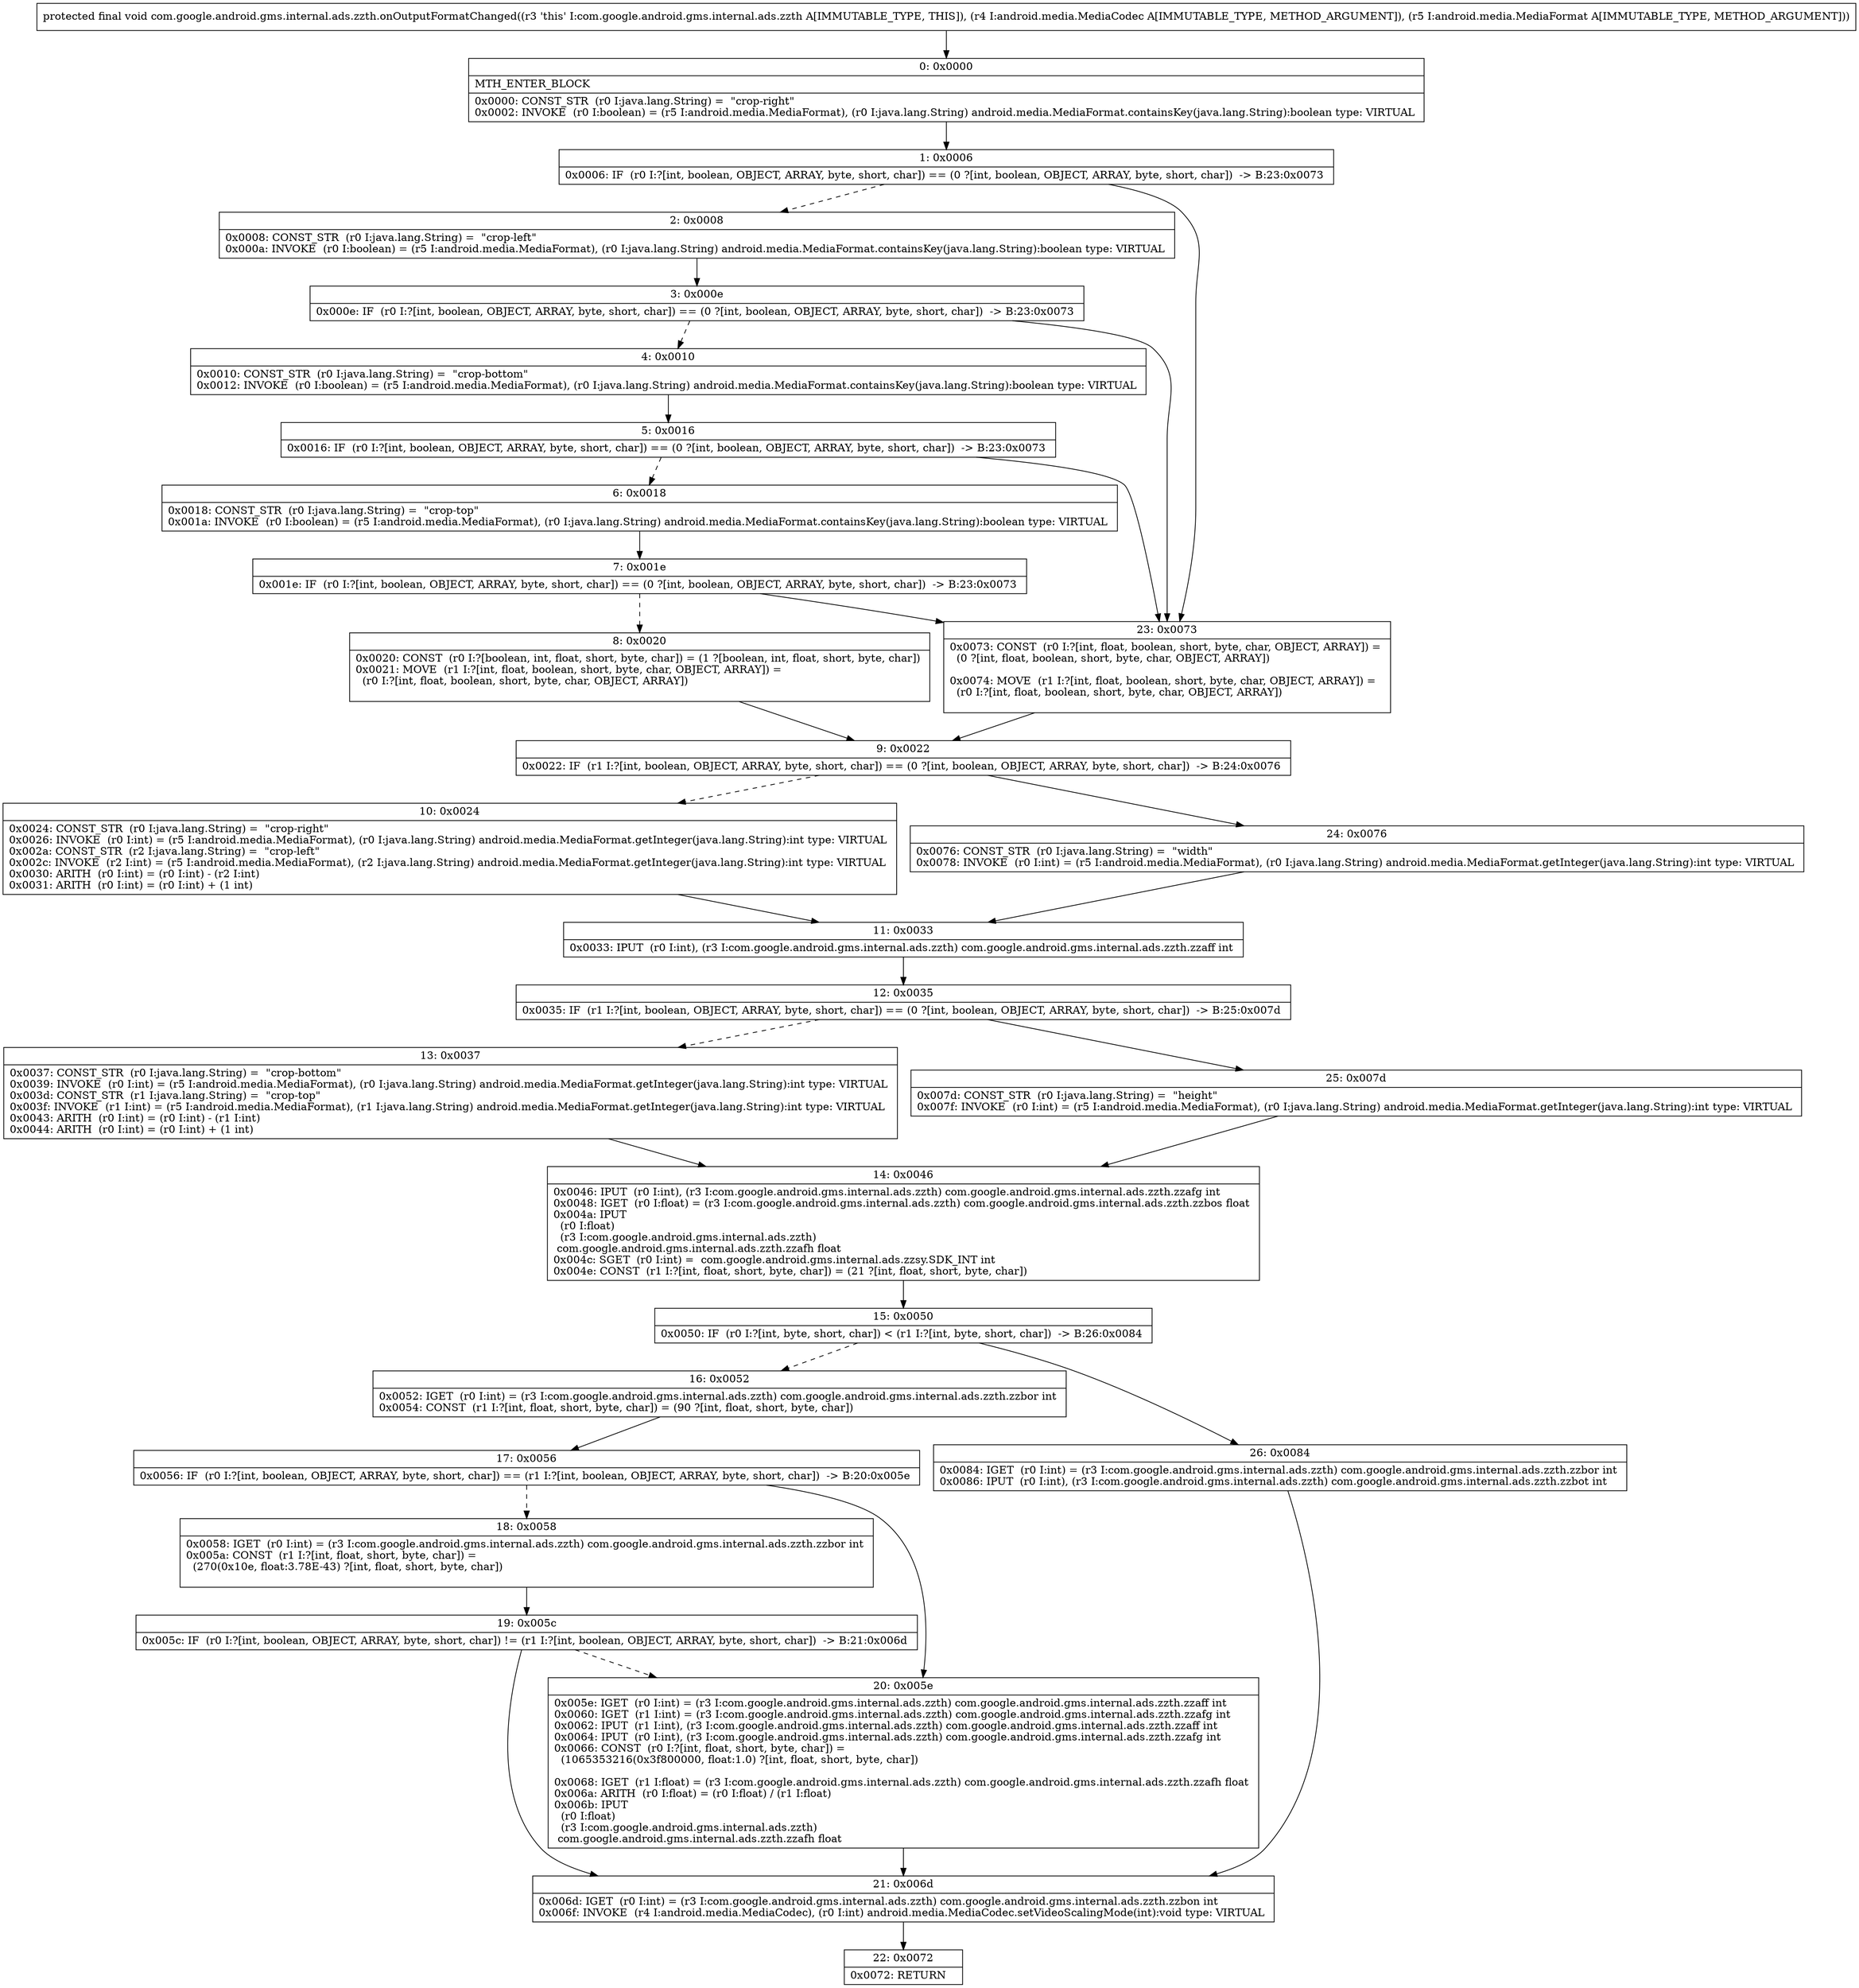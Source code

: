 digraph "CFG forcom.google.android.gms.internal.ads.zzth.onOutputFormatChanged(Landroid\/media\/MediaCodec;Landroid\/media\/MediaFormat;)V" {
Node_0 [shape=record,label="{0\:\ 0x0000|MTH_ENTER_BLOCK\l|0x0000: CONST_STR  (r0 I:java.lang.String) =  \"crop\-right\" \l0x0002: INVOKE  (r0 I:boolean) = (r5 I:android.media.MediaFormat), (r0 I:java.lang.String) android.media.MediaFormat.containsKey(java.lang.String):boolean type: VIRTUAL \l}"];
Node_1 [shape=record,label="{1\:\ 0x0006|0x0006: IF  (r0 I:?[int, boolean, OBJECT, ARRAY, byte, short, char]) == (0 ?[int, boolean, OBJECT, ARRAY, byte, short, char])  \-\> B:23:0x0073 \l}"];
Node_2 [shape=record,label="{2\:\ 0x0008|0x0008: CONST_STR  (r0 I:java.lang.String) =  \"crop\-left\" \l0x000a: INVOKE  (r0 I:boolean) = (r5 I:android.media.MediaFormat), (r0 I:java.lang.String) android.media.MediaFormat.containsKey(java.lang.String):boolean type: VIRTUAL \l}"];
Node_3 [shape=record,label="{3\:\ 0x000e|0x000e: IF  (r0 I:?[int, boolean, OBJECT, ARRAY, byte, short, char]) == (0 ?[int, boolean, OBJECT, ARRAY, byte, short, char])  \-\> B:23:0x0073 \l}"];
Node_4 [shape=record,label="{4\:\ 0x0010|0x0010: CONST_STR  (r0 I:java.lang.String) =  \"crop\-bottom\" \l0x0012: INVOKE  (r0 I:boolean) = (r5 I:android.media.MediaFormat), (r0 I:java.lang.String) android.media.MediaFormat.containsKey(java.lang.String):boolean type: VIRTUAL \l}"];
Node_5 [shape=record,label="{5\:\ 0x0016|0x0016: IF  (r0 I:?[int, boolean, OBJECT, ARRAY, byte, short, char]) == (0 ?[int, boolean, OBJECT, ARRAY, byte, short, char])  \-\> B:23:0x0073 \l}"];
Node_6 [shape=record,label="{6\:\ 0x0018|0x0018: CONST_STR  (r0 I:java.lang.String) =  \"crop\-top\" \l0x001a: INVOKE  (r0 I:boolean) = (r5 I:android.media.MediaFormat), (r0 I:java.lang.String) android.media.MediaFormat.containsKey(java.lang.String):boolean type: VIRTUAL \l}"];
Node_7 [shape=record,label="{7\:\ 0x001e|0x001e: IF  (r0 I:?[int, boolean, OBJECT, ARRAY, byte, short, char]) == (0 ?[int, boolean, OBJECT, ARRAY, byte, short, char])  \-\> B:23:0x0073 \l}"];
Node_8 [shape=record,label="{8\:\ 0x0020|0x0020: CONST  (r0 I:?[boolean, int, float, short, byte, char]) = (1 ?[boolean, int, float, short, byte, char]) \l0x0021: MOVE  (r1 I:?[int, float, boolean, short, byte, char, OBJECT, ARRAY]) = \l  (r0 I:?[int, float, boolean, short, byte, char, OBJECT, ARRAY])\l \l}"];
Node_9 [shape=record,label="{9\:\ 0x0022|0x0022: IF  (r1 I:?[int, boolean, OBJECT, ARRAY, byte, short, char]) == (0 ?[int, boolean, OBJECT, ARRAY, byte, short, char])  \-\> B:24:0x0076 \l}"];
Node_10 [shape=record,label="{10\:\ 0x0024|0x0024: CONST_STR  (r0 I:java.lang.String) =  \"crop\-right\" \l0x0026: INVOKE  (r0 I:int) = (r5 I:android.media.MediaFormat), (r0 I:java.lang.String) android.media.MediaFormat.getInteger(java.lang.String):int type: VIRTUAL \l0x002a: CONST_STR  (r2 I:java.lang.String) =  \"crop\-left\" \l0x002c: INVOKE  (r2 I:int) = (r5 I:android.media.MediaFormat), (r2 I:java.lang.String) android.media.MediaFormat.getInteger(java.lang.String):int type: VIRTUAL \l0x0030: ARITH  (r0 I:int) = (r0 I:int) \- (r2 I:int) \l0x0031: ARITH  (r0 I:int) = (r0 I:int) + (1 int) \l}"];
Node_11 [shape=record,label="{11\:\ 0x0033|0x0033: IPUT  (r0 I:int), (r3 I:com.google.android.gms.internal.ads.zzth) com.google.android.gms.internal.ads.zzth.zzaff int \l}"];
Node_12 [shape=record,label="{12\:\ 0x0035|0x0035: IF  (r1 I:?[int, boolean, OBJECT, ARRAY, byte, short, char]) == (0 ?[int, boolean, OBJECT, ARRAY, byte, short, char])  \-\> B:25:0x007d \l}"];
Node_13 [shape=record,label="{13\:\ 0x0037|0x0037: CONST_STR  (r0 I:java.lang.String) =  \"crop\-bottom\" \l0x0039: INVOKE  (r0 I:int) = (r5 I:android.media.MediaFormat), (r0 I:java.lang.String) android.media.MediaFormat.getInteger(java.lang.String):int type: VIRTUAL \l0x003d: CONST_STR  (r1 I:java.lang.String) =  \"crop\-top\" \l0x003f: INVOKE  (r1 I:int) = (r5 I:android.media.MediaFormat), (r1 I:java.lang.String) android.media.MediaFormat.getInteger(java.lang.String):int type: VIRTUAL \l0x0043: ARITH  (r0 I:int) = (r0 I:int) \- (r1 I:int) \l0x0044: ARITH  (r0 I:int) = (r0 I:int) + (1 int) \l}"];
Node_14 [shape=record,label="{14\:\ 0x0046|0x0046: IPUT  (r0 I:int), (r3 I:com.google.android.gms.internal.ads.zzth) com.google.android.gms.internal.ads.zzth.zzafg int \l0x0048: IGET  (r0 I:float) = (r3 I:com.google.android.gms.internal.ads.zzth) com.google.android.gms.internal.ads.zzth.zzbos float \l0x004a: IPUT  \l  (r0 I:float)\l  (r3 I:com.google.android.gms.internal.ads.zzth)\l com.google.android.gms.internal.ads.zzth.zzafh float \l0x004c: SGET  (r0 I:int) =  com.google.android.gms.internal.ads.zzsy.SDK_INT int \l0x004e: CONST  (r1 I:?[int, float, short, byte, char]) = (21 ?[int, float, short, byte, char]) \l}"];
Node_15 [shape=record,label="{15\:\ 0x0050|0x0050: IF  (r0 I:?[int, byte, short, char]) \< (r1 I:?[int, byte, short, char])  \-\> B:26:0x0084 \l}"];
Node_16 [shape=record,label="{16\:\ 0x0052|0x0052: IGET  (r0 I:int) = (r3 I:com.google.android.gms.internal.ads.zzth) com.google.android.gms.internal.ads.zzth.zzbor int \l0x0054: CONST  (r1 I:?[int, float, short, byte, char]) = (90 ?[int, float, short, byte, char]) \l}"];
Node_17 [shape=record,label="{17\:\ 0x0056|0x0056: IF  (r0 I:?[int, boolean, OBJECT, ARRAY, byte, short, char]) == (r1 I:?[int, boolean, OBJECT, ARRAY, byte, short, char])  \-\> B:20:0x005e \l}"];
Node_18 [shape=record,label="{18\:\ 0x0058|0x0058: IGET  (r0 I:int) = (r3 I:com.google.android.gms.internal.ads.zzth) com.google.android.gms.internal.ads.zzth.zzbor int \l0x005a: CONST  (r1 I:?[int, float, short, byte, char]) = \l  (270(0x10e, float:3.78E\-43) ?[int, float, short, byte, char])\l \l}"];
Node_19 [shape=record,label="{19\:\ 0x005c|0x005c: IF  (r0 I:?[int, boolean, OBJECT, ARRAY, byte, short, char]) != (r1 I:?[int, boolean, OBJECT, ARRAY, byte, short, char])  \-\> B:21:0x006d \l}"];
Node_20 [shape=record,label="{20\:\ 0x005e|0x005e: IGET  (r0 I:int) = (r3 I:com.google.android.gms.internal.ads.zzth) com.google.android.gms.internal.ads.zzth.zzaff int \l0x0060: IGET  (r1 I:int) = (r3 I:com.google.android.gms.internal.ads.zzth) com.google.android.gms.internal.ads.zzth.zzafg int \l0x0062: IPUT  (r1 I:int), (r3 I:com.google.android.gms.internal.ads.zzth) com.google.android.gms.internal.ads.zzth.zzaff int \l0x0064: IPUT  (r0 I:int), (r3 I:com.google.android.gms.internal.ads.zzth) com.google.android.gms.internal.ads.zzth.zzafg int \l0x0066: CONST  (r0 I:?[int, float, short, byte, char]) = \l  (1065353216(0x3f800000, float:1.0) ?[int, float, short, byte, char])\l \l0x0068: IGET  (r1 I:float) = (r3 I:com.google.android.gms.internal.ads.zzth) com.google.android.gms.internal.ads.zzth.zzafh float \l0x006a: ARITH  (r0 I:float) = (r0 I:float) \/ (r1 I:float) \l0x006b: IPUT  \l  (r0 I:float)\l  (r3 I:com.google.android.gms.internal.ads.zzth)\l com.google.android.gms.internal.ads.zzth.zzafh float \l}"];
Node_21 [shape=record,label="{21\:\ 0x006d|0x006d: IGET  (r0 I:int) = (r3 I:com.google.android.gms.internal.ads.zzth) com.google.android.gms.internal.ads.zzth.zzbon int \l0x006f: INVOKE  (r4 I:android.media.MediaCodec), (r0 I:int) android.media.MediaCodec.setVideoScalingMode(int):void type: VIRTUAL \l}"];
Node_22 [shape=record,label="{22\:\ 0x0072|0x0072: RETURN   \l}"];
Node_23 [shape=record,label="{23\:\ 0x0073|0x0073: CONST  (r0 I:?[int, float, boolean, short, byte, char, OBJECT, ARRAY]) = \l  (0 ?[int, float, boolean, short, byte, char, OBJECT, ARRAY])\l \l0x0074: MOVE  (r1 I:?[int, float, boolean, short, byte, char, OBJECT, ARRAY]) = \l  (r0 I:?[int, float, boolean, short, byte, char, OBJECT, ARRAY])\l \l}"];
Node_24 [shape=record,label="{24\:\ 0x0076|0x0076: CONST_STR  (r0 I:java.lang.String) =  \"width\" \l0x0078: INVOKE  (r0 I:int) = (r5 I:android.media.MediaFormat), (r0 I:java.lang.String) android.media.MediaFormat.getInteger(java.lang.String):int type: VIRTUAL \l}"];
Node_25 [shape=record,label="{25\:\ 0x007d|0x007d: CONST_STR  (r0 I:java.lang.String) =  \"height\" \l0x007f: INVOKE  (r0 I:int) = (r5 I:android.media.MediaFormat), (r0 I:java.lang.String) android.media.MediaFormat.getInteger(java.lang.String):int type: VIRTUAL \l}"];
Node_26 [shape=record,label="{26\:\ 0x0084|0x0084: IGET  (r0 I:int) = (r3 I:com.google.android.gms.internal.ads.zzth) com.google.android.gms.internal.ads.zzth.zzbor int \l0x0086: IPUT  (r0 I:int), (r3 I:com.google.android.gms.internal.ads.zzth) com.google.android.gms.internal.ads.zzth.zzbot int \l}"];
MethodNode[shape=record,label="{protected final void com.google.android.gms.internal.ads.zzth.onOutputFormatChanged((r3 'this' I:com.google.android.gms.internal.ads.zzth A[IMMUTABLE_TYPE, THIS]), (r4 I:android.media.MediaCodec A[IMMUTABLE_TYPE, METHOD_ARGUMENT]), (r5 I:android.media.MediaFormat A[IMMUTABLE_TYPE, METHOD_ARGUMENT])) }"];
MethodNode -> Node_0;
Node_0 -> Node_1;
Node_1 -> Node_2[style=dashed];
Node_1 -> Node_23;
Node_2 -> Node_3;
Node_3 -> Node_4[style=dashed];
Node_3 -> Node_23;
Node_4 -> Node_5;
Node_5 -> Node_6[style=dashed];
Node_5 -> Node_23;
Node_6 -> Node_7;
Node_7 -> Node_8[style=dashed];
Node_7 -> Node_23;
Node_8 -> Node_9;
Node_9 -> Node_10[style=dashed];
Node_9 -> Node_24;
Node_10 -> Node_11;
Node_11 -> Node_12;
Node_12 -> Node_13[style=dashed];
Node_12 -> Node_25;
Node_13 -> Node_14;
Node_14 -> Node_15;
Node_15 -> Node_16[style=dashed];
Node_15 -> Node_26;
Node_16 -> Node_17;
Node_17 -> Node_18[style=dashed];
Node_17 -> Node_20;
Node_18 -> Node_19;
Node_19 -> Node_20[style=dashed];
Node_19 -> Node_21;
Node_20 -> Node_21;
Node_21 -> Node_22;
Node_23 -> Node_9;
Node_24 -> Node_11;
Node_25 -> Node_14;
Node_26 -> Node_21;
}

